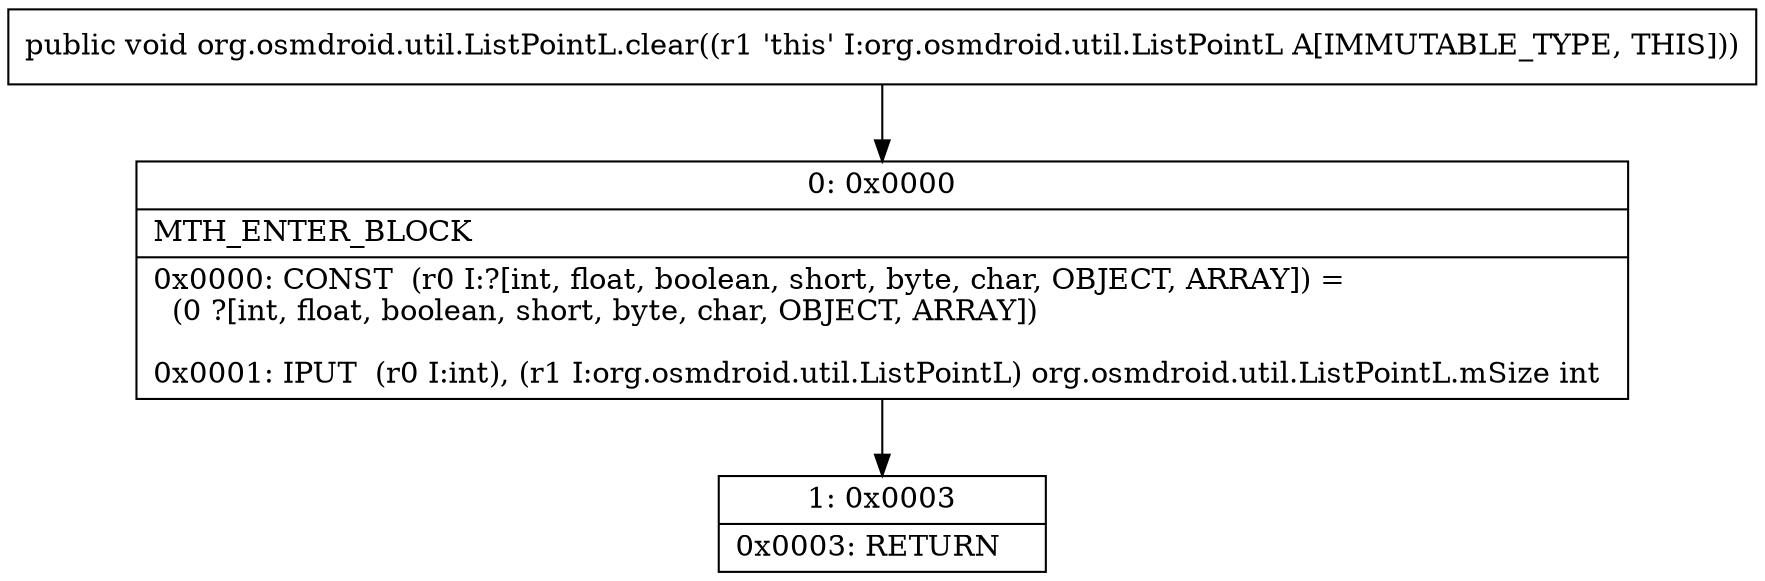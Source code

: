digraph "CFG fororg.osmdroid.util.ListPointL.clear()V" {
Node_0 [shape=record,label="{0\:\ 0x0000|MTH_ENTER_BLOCK\l|0x0000: CONST  (r0 I:?[int, float, boolean, short, byte, char, OBJECT, ARRAY]) = \l  (0 ?[int, float, boolean, short, byte, char, OBJECT, ARRAY])\l \l0x0001: IPUT  (r0 I:int), (r1 I:org.osmdroid.util.ListPointL) org.osmdroid.util.ListPointL.mSize int \l}"];
Node_1 [shape=record,label="{1\:\ 0x0003|0x0003: RETURN   \l}"];
MethodNode[shape=record,label="{public void org.osmdroid.util.ListPointL.clear((r1 'this' I:org.osmdroid.util.ListPointL A[IMMUTABLE_TYPE, THIS])) }"];
MethodNode -> Node_0;
Node_0 -> Node_1;
}

